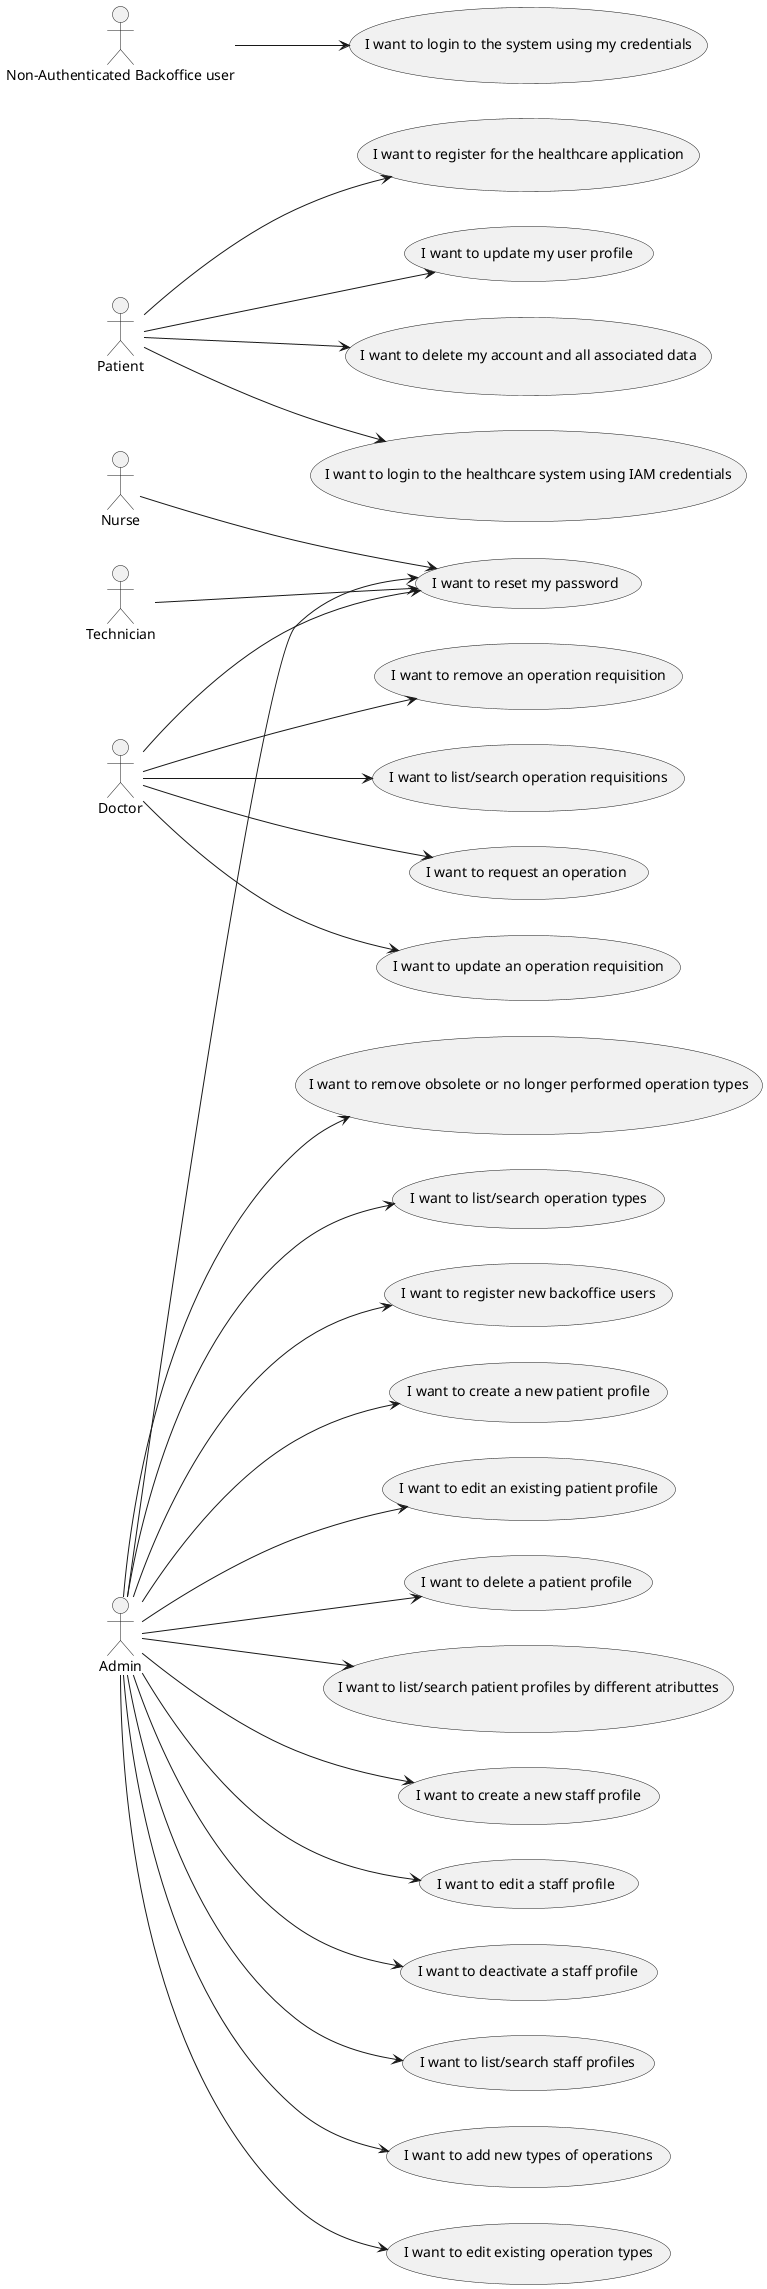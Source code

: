 @startuml

skinparam packageStyle rectangle
left to right direction

actor "Doctor" as Doctor
actor "Admin" as Admin
actor "Nurse" as Nurse
actor "Technician" as Technician
actor "Patient" as Patient
actor "Non-Authenticated Backoffice user" as NonAuthenticatedBackofficeUser

usecase "I want to register new backoffice users" as RegisterBackofficeUsers
usecase "I want to reset my password" as ResetPassword
usecase "I want to register for the healthcare application" as RegisterHealthcareApplication
usecase "I want to update my user profile" as UpdateUserProfile
usecase "I want to delete my account and all associated data" as DeleteAccount
usecase "I want to login to the system using my credentials" as LoginBackofficeUser
usecase "I want to login to the healthcare system using IAM credentials" as LoginPatient
usecase "I want to create a new patient profile" as CreatePatientProfile
usecase "I want to edit an existing patient profile" as EditPatientProfile
usecase "I want to delete a patient profile" as DeletePatientProfile
usecase "I want to list/search patient profiles by different atributtes" as ListPatientProfiles
usecase "I want to create a new staff profile" as CreateStaffProfile
usecase "I want to edit a staff profile" as EditStaffProfile
usecase "I want to deactivate a staff profile" as DeactivateStaffProfile
usecase "I want to list/search staff profiles" as ListStaffProfiles
usecase "I want to request an operation" as RequestOperation
usecase "I want to update an operation requisition" as UpdateOperationRequisition
usecase "I want to remove an operation requisition" as RemoveOperationRequisition
usecase "I want to list/search operation requisitions" as ListOperationRequisitions
usecase "I want to add new types of operations" as AddNewOperationTypes
usecase "I want to edit existing operation types" as EditOperationTypes
usecase "I want to remove obsolete or no longer performed operation types" as RemoveObsoleteOperationTypes
usecase "I want to list/search operation types" as ListOperationTypes


Admin --> RegisterBackofficeUsers
Admin --> ResetPassword
Admin --> CreatePatientProfile
Admin --> EditPatientProfile
Admin --> DeletePatientProfile
Admin --> ListPatientProfiles
Admin --> CreateStaffProfile
Admin --> EditStaffProfile
Admin --> DeactivateStaffProfile
Admin --> ListStaffProfiles
Admin --> AddNewOperationTypes
Admin --> EditOperationTypes
Admin --> RemoveObsoleteOperationTypes
Admin --> ListOperationTypes


Doctor --> ResetPassword
Doctor --> RequestOperation
Doctor --> UpdateOperationRequisition
Doctor --> RemoveOperationRequisition
Doctor --> ListOperationRequisitions


Nurse --> ResetPassword
 

Technician --> ResetPassword
 

Patient --> RegisterHealthcareApplication
Patient --> UpdateUserProfile
Patient --> DeleteAccount
Patient --> LoginPatient


NonAuthenticatedBackofficeUser --> LoginBackofficeUser

@enduml